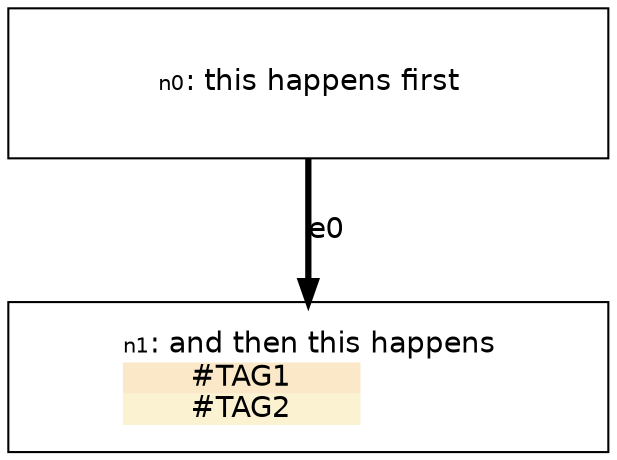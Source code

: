 digraph {

    graph [fontname = "helvetica" rankdir="TB" ranksep=0.75 nodesep=0.5];
    node [fontname = "helvetica" shape = "box" width=2.5 style=filled];
    edge [fontname = "helvetica" penwidth=3 color="#000000"];

    n0 [width=4 height=1 label=< <TABLE BORDER="0" CELLPADDING="0" CELLSPACING="0">
    <TR>
        <TD COLSPAN="1"><FONT POINT-SIZE="10">n0</FONT>: this happens first</TD>
    </TR>
    
   </TABLE>
> fillcolor="#FFFFFF"]
    n1 [width=4 height=1 label=< <TABLE BORDER="0" CELLPADDING="0" CELLSPACING="0">
    <TR>
        <TD COLSPAN="2"><FONT POINT-SIZE="10">n1</FONT>: and then this happens</TD>
    </TR>
    
        
           <TR>
<TD BGCOLOR="#FAE8C8"><FONT COLOR="#000000">#TAG1</FONT></TD>
</TR>
        
           <TR>
<TD BGCOLOR="#FAF2D0"><FONT COLOR="#000000">#TAG2</FONT></TD>
</TR>
        
    
   </TABLE>
> fillcolor="#FFFFFF"]

    "n0" -> "n1" [label="e0"];

}